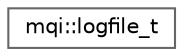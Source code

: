 digraph "Graphical Class Hierarchy"
{
 // LATEX_PDF_SIZE
  bgcolor="transparent";
  edge [fontname=Helvetica,fontsize=10,labelfontname=Helvetica,labelfontsize=10];
  node [fontname=Helvetica,fontsize=10,shape=box,height=0.2,width=0.4];
  rankdir="LR";
  Node0 [id="Node000000",label="mqi::logfile_t",height=0.2,width=0.4,color="grey40", fillcolor="white", style="filled",URL="$structmqi_1_1logfile__t.html",tooltip="Represents data for a single field in a treatment log file."];
}
